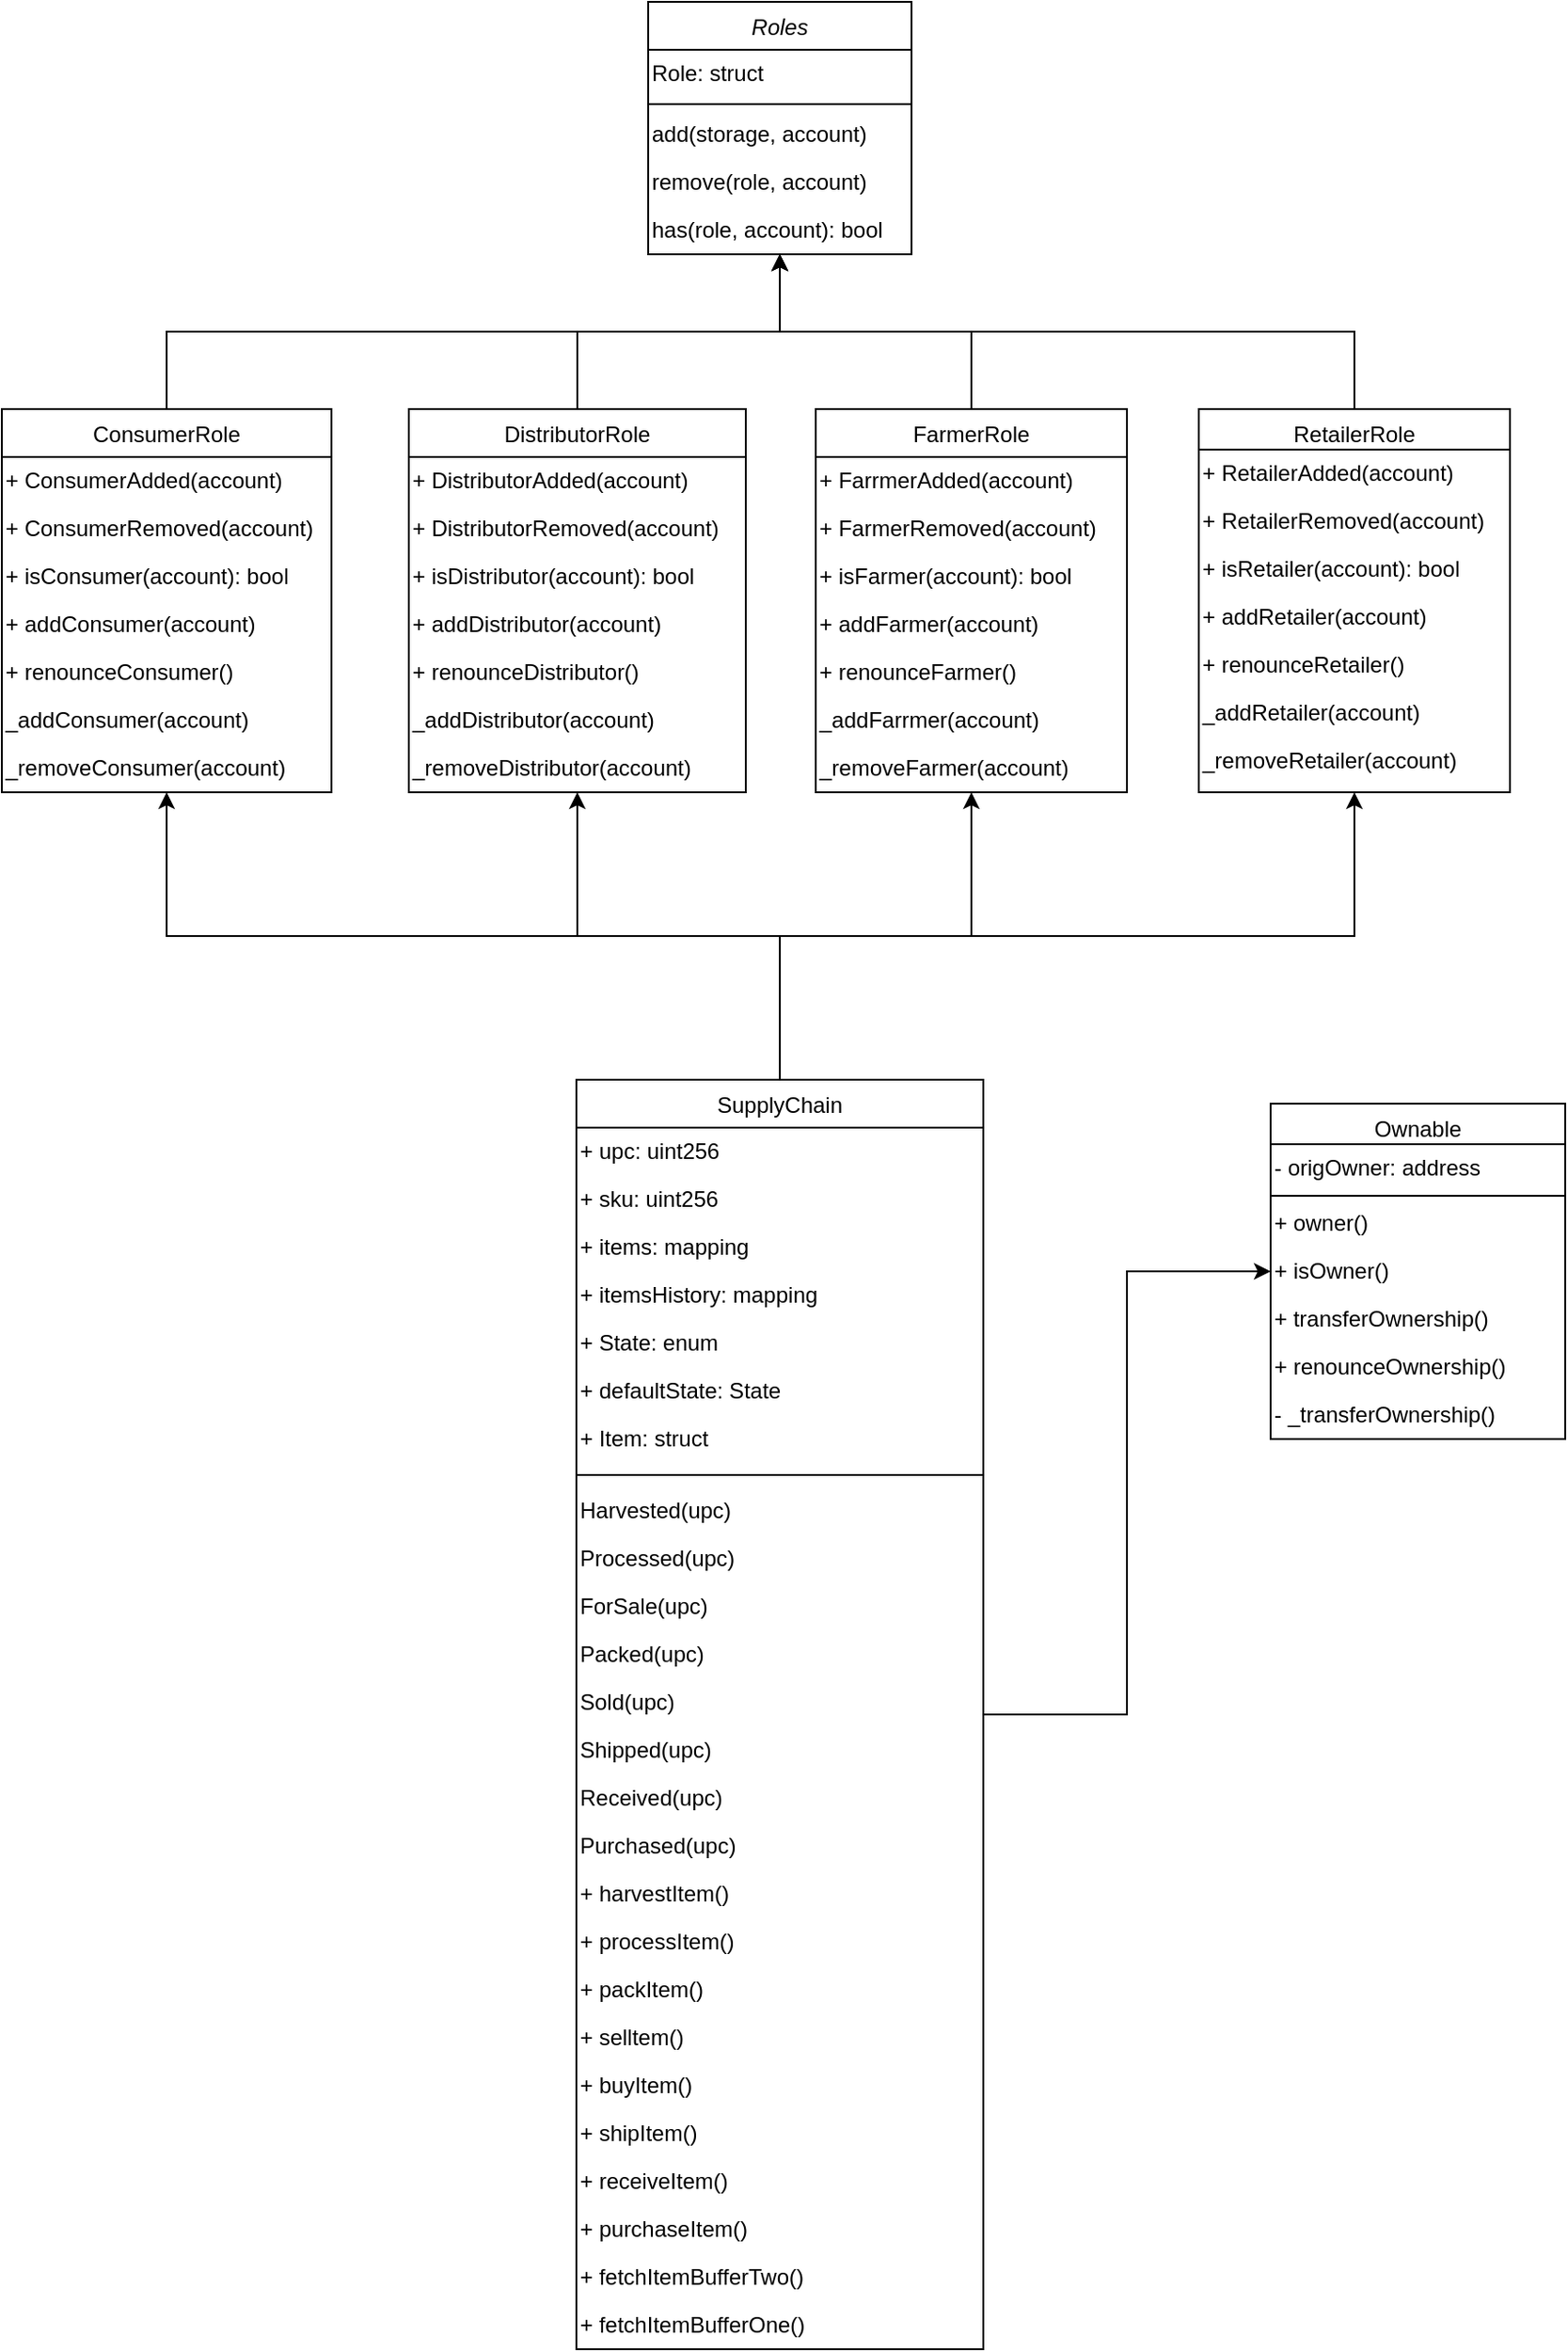 <mxfile version="14.8.1" type="github">
  <diagram id="C5RBs43oDa-KdzZeNtuy" name="Page-1">
    <mxGraphModel dx="1672" dy="1262" grid="1" gridSize="13" guides="1" tooltips="1" connect="1" arrows="1" fold="1" page="1" pageScale="1" pageWidth="1169" pageHeight="827" math="0" shadow="0">
      <root>
        <mxCell id="WIyWlLk6GJQsqaUBKTNV-0" />
        <mxCell id="WIyWlLk6GJQsqaUBKTNV-1" parent="WIyWlLk6GJQsqaUBKTNV-0" />
        <mxCell id="zkfFHV4jXpPFQw0GAbJ--0" value="Roles" style="swimlane;fontStyle=2;align=center;verticalAlign=top;childLayout=stackLayout;horizontal=1;startSize=26;horizontalStack=0;resizeParent=1;resizeLast=0;collapsible=1;marginBottom=0;rounded=0;shadow=0;strokeWidth=1;" parent="WIyWlLk6GJQsqaUBKTNV-1" vertex="1">
          <mxGeometry x="429" y="13" width="143" height="137" as="geometry">
            <mxRectangle x="230" y="140" width="160" height="26" as="alternateBounds" />
          </mxGeometry>
        </mxCell>
        <mxCell id="2q-lt2aoGziGqqNFBPpT-6" value="&lt;div align=&quot;left&quot;&gt;Role: struct&lt;/div&gt;" style="text;html=1;align=left;verticalAlign=middle;resizable=0;points=[];autosize=1;strokeColor=none;" parent="zkfFHV4jXpPFQw0GAbJ--0" vertex="1">
          <mxGeometry y="26" width="143" height="26" as="geometry" />
        </mxCell>
        <mxCell id="zkfFHV4jXpPFQw0GAbJ--4" value="" style="line;html=1;strokeWidth=1;align=left;verticalAlign=middle;spacingTop=-1;spacingLeft=3;spacingRight=3;rotatable=0;labelPosition=right;points=[];portConstraint=eastwest;" parent="zkfFHV4jXpPFQw0GAbJ--0" vertex="1">
          <mxGeometry y="52" width="143" height="7" as="geometry" />
        </mxCell>
        <mxCell id="2q-lt2aoGziGqqNFBPpT-2" value="&lt;div align=&quot;left&quot;&gt;add(storage, account)&lt;/div&gt;" style="text;html=1;align=left;verticalAlign=middle;resizable=0;points=[];autosize=1;strokeColor=none;" parent="zkfFHV4jXpPFQw0GAbJ--0" vertex="1">
          <mxGeometry y="59" width="143" height="26" as="geometry" />
        </mxCell>
        <mxCell id="2q-lt2aoGziGqqNFBPpT-3" value="&lt;div align=&quot;left&quot;&gt;remove(role, account)&lt;/div&gt;" style="text;html=1;align=left;verticalAlign=middle;resizable=0;points=[];autosize=1;strokeColor=none;" parent="zkfFHV4jXpPFQw0GAbJ--0" vertex="1">
          <mxGeometry y="85" width="143" height="26" as="geometry" />
        </mxCell>
        <mxCell id="2q-lt2aoGziGqqNFBPpT-8" value="&lt;div align=&quot;left&quot;&gt;has(role, account): bool&lt;/div&gt;" style="text;html=1;align=left;verticalAlign=middle;resizable=0;points=[];autosize=1;strokeColor=none;" parent="zkfFHV4jXpPFQw0GAbJ--0" vertex="1">
          <mxGeometry y="111" width="143" height="26" as="geometry" />
        </mxCell>
        <mxCell id="cFopYHwNMMYgVhNcJi57-41" style="edgeStyle=orthogonalEdgeStyle;rounded=0;orthogonalLoop=1;jettySize=auto;html=1;exitX=0.5;exitY=0;exitDx=0;exitDy=0;" edge="1" parent="WIyWlLk6GJQsqaUBKTNV-1" source="zkfFHV4jXpPFQw0GAbJ--6" target="zkfFHV4jXpPFQw0GAbJ--0">
          <mxGeometry relative="1" as="geometry" />
        </mxCell>
        <mxCell id="zkfFHV4jXpPFQw0GAbJ--6" value="ConsumerRole" style="swimlane;fontStyle=0;align=center;verticalAlign=top;childLayout=stackLayout;horizontal=1;startSize=26;horizontalStack=0;resizeParent=1;resizeLast=0;collapsible=1;marginBottom=0;rounded=0;shadow=0;strokeWidth=1;" parent="WIyWlLk6GJQsqaUBKTNV-1" vertex="1">
          <mxGeometry x="78" y="234" width="179" height="208" as="geometry">
            <mxRectangle x="130" y="380" width="160" height="26" as="alternateBounds" />
          </mxGeometry>
        </mxCell>
        <mxCell id="2q-lt2aoGziGqqNFBPpT-29" value="&lt;div align=&quot;left&quot;&gt;+ ConsumerAdded(account)&lt;/div&gt;" style="text;html=1;align=left;verticalAlign=middle;resizable=0;points=[];autosize=1;strokeColor=none;" parent="zkfFHV4jXpPFQw0GAbJ--6" vertex="1">
          <mxGeometry y="26" width="179" height="26" as="geometry" />
        </mxCell>
        <mxCell id="2q-lt2aoGziGqqNFBPpT-30" value="&lt;div align=&quot;left&quot;&gt;+ ConsumerRemoved(account)&lt;/div&gt;" style="text;html=1;align=left;verticalAlign=middle;resizable=0;points=[];autosize=1;strokeColor=none;" parent="zkfFHV4jXpPFQw0GAbJ--6" vertex="1">
          <mxGeometry y="52" width="179" height="26" as="geometry" />
        </mxCell>
        <mxCell id="2q-lt2aoGziGqqNFBPpT-23" value="&lt;div align=&quot;left&quot;&gt;+ isConsumer(account): bool&lt;/div&gt;" style="text;html=1;align=left;verticalAlign=middle;resizable=0;points=[];autosize=1;strokeColor=none;" parent="zkfFHV4jXpPFQw0GAbJ--6" vertex="1">
          <mxGeometry y="78" width="179" height="26" as="geometry" />
        </mxCell>
        <mxCell id="2q-lt2aoGziGqqNFBPpT-24" value="&lt;div align=&quot;left&quot;&gt;+ addConsumer(account)&lt;/div&gt;" style="text;html=1;align=left;verticalAlign=middle;resizable=0;points=[];autosize=1;strokeColor=none;" parent="zkfFHV4jXpPFQw0GAbJ--6" vertex="1">
          <mxGeometry y="104" width="179" height="26" as="geometry" />
        </mxCell>
        <mxCell id="2q-lt2aoGziGqqNFBPpT-26" value="&lt;div align=&quot;left&quot;&gt;+ renounceConsumer()&lt;/div&gt;" style="text;html=1;align=left;verticalAlign=middle;resizable=0;points=[];autosize=1;strokeColor=none;" parent="zkfFHV4jXpPFQw0GAbJ--6" vertex="1">
          <mxGeometry y="130" width="179" height="26" as="geometry" />
        </mxCell>
        <mxCell id="2q-lt2aoGziGqqNFBPpT-27" value="&lt;div align=&quot;left&quot;&gt;_addConsumer(account)&lt;/div&gt;" style="text;html=1;align=left;verticalAlign=middle;resizable=0;points=[];autosize=1;strokeColor=none;" parent="zkfFHV4jXpPFQw0GAbJ--6" vertex="1">
          <mxGeometry y="156" width="179" height="26" as="geometry" />
        </mxCell>
        <mxCell id="2q-lt2aoGziGqqNFBPpT-28" value="&lt;div align=&quot;left&quot;&gt;_removeConsumer(account)&lt;/div&gt;" style="text;html=1;align=left;verticalAlign=middle;resizable=0;points=[];autosize=1;strokeColor=none;" parent="zkfFHV4jXpPFQw0GAbJ--6" vertex="1">
          <mxGeometry y="182" width="179" height="26" as="geometry" />
        </mxCell>
        <mxCell id="DkI3DnMvECzHycfYhWIX-7" value="Ownable" style="swimlane;fontStyle=0;align=center;verticalAlign=top;childLayout=stackLayout;horizontal=1;startSize=22;horizontalStack=0;resizeParent=1;resizeLast=0;collapsible=1;marginBottom=0;rounded=0;shadow=0;strokeWidth=1;" parent="WIyWlLk6GJQsqaUBKTNV-1" vertex="1">
          <mxGeometry x="767" y="611" width="160" height="182" as="geometry">
            <mxRectangle x="340" y="380" width="170" height="26" as="alternateBounds" />
          </mxGeometry>
        </mxCell>
        <mxCell id="cFopYHwNMMYgVhNcJi57-26" value="&lt;div align=&quot;left&quot;&gt;- origOwner: address&lt;/div&gt;" style="text;html=1;align=left;verticalAlign=middle;resizable=0;points=[];autosize=1;strokeColor=none;" vertex="1" parent="DkI3DnMvECzHycfYhWIX-7">
          <mxGeometry y="22" width="160" height="26" as="geometry" />
        </mxCell>
        <mxCell id="DkI3DnMvECzHycfYhWIX-8" value="" style="line;html=1;strokeWidth=1;align=left;verticalAlign=middle;spacingTop=-1;spacingLeft=3;spacingRight=3;rotatable=0;labelPosition=right;points=[];portConstraint=eastwest;" parent="DkI3DnMvECzHycfYhWIX-7" vertex="1">
          <mxGeometry y="48" width="160" height="4" as="geometry" />
        </mxCell>
        <mxCell id="cFopYHwNMMYgVhNcJi57-27" value="&lt;div align=&quot;left&quot;&gt;+ owner()&lt;/div&gt;" style="text;html=1;align=left;verticalAlign=middle;resizable=0;points=[];autosize=1;strokeColor=none;" vertex="1" parent="DkI3DnMvECzHycfYhWIX-7">
          <mxGeometry y="52" width="160" height="26" as="geometry" />
        </mxCell>
        <mxCell id="cFopYHwNMMYgVhNcJi57-28" value="&lt;div align=&quot;left&quot;&gt;+ isOwner()&lt;/div&gt;" style="text;html=1;align=left;verticalAlign=middle;resizable=0;points=[];autosize=1;strokeColor=none;" vertex="1" parent="DkI3DnMvECzHycfYhWIX-7">
          <mxGeometry y="78" width="160" height="26" as="geometry" />
        </mxCell>
        <mxCell id="cFopYHwNMMYgVhNcJi57-31" value="&lt;div align=&quot;left&quot;&gt;+ transferOwnership()&lt;/div&gt;" style="text;html=1;align=left;verticalAlign=middle;resizable=0;points=[];autosize=1;strokeColor=none;" vertex="1" parent="DkI3DnMvECzHycfYhWIX-7">
          <mxGeometry y="104" width="160" height="26" as="geometry" />
        </mxCell>
        <mxCell id="cFopYHwNMMYgVhNcJi57-29" value="&lt;div align=&quot;left&quot;&gt;+ renounceOwnership()&lt;/div&gt;" style="text;html=1;align=left;verticalAlign=middle;resizable=0;points=[];autosize=1;strokeColor=none;" vertex="1" parent="DkI3DnMvECzHycfYhWIX-7">
          <mxGeometry y="130" width="160" height="26" as="geometry" />
        </mxCell>
        <mxCell id="cFopYHwNMMYgVhNcJi57-32" value="&lt;div align=&quot;left&quot;&gt;- _transferOwnership()&lt;/div&gt;" style="text;html=1;align=left;verticalAlign=middle;resizable=0;points=[];autosize=1;strokeColor=none;" vertex="1" parent="DkI3DnMvECzHycfYhWIX-7">
          <mxGeometry y="156" width="160" height="26" as="geometry" />
        </mxCell>
        <mxCell id="cFopYHwNMMYgVhNcJi57-34" style="edgeStyle=orthogonalEdgeStyle;rounded=0;orthogonalLoop=1;jettySize=auto;html=1;" edge="1" parent="WIyWlLk6GJQsqaUBKTNV-1" source="DkI3DnMvECzHycfYhWIX-9" target="DkI3DnMvECzHycfYhWIX-7">
          <mxGeometry relative="1" as="geometry" />
        </mxCell>
        <mxCell id="cFopYHwNMMYgVhNcJi57-35" style="edgeStyle=orthogonalEdgeStyle;rounded=0;orthogonalLoop=1;jettySize=auto;html=1;exitX=0.5;exitY=0;exitDx=0;exitDy=0;" edge="1" parent="WIyWlLk6GJQsqaUBKTNV-1" source="DkI3DnMvECzHycfYhWIX-9" target="2q-lt2aoGziGqqNFBPpT-47">
          <mxGeometry relative="1" as="geometry" />
        </mxCell>
        <mxCell id="cFopYHwNMMYgVhNcJi57-36" style="edgeStyle=orthogonalEdgeStyle;rounded=0;orthogonalLoop=1;jettySize=auto;html=1;" edge="1" parent="WIyWlLk6GJQsqaUBKTNV-1" source="DkI3DnMvECzHycfYhWIX-9" target="2q-lt2aoGziGqqNFBPpT-39">
          <mxGeometry relative="1" as="geometry" />
        </mxCell>
        <mxCell id="cFopYHwNMMYgVhNcJi57-37" style="edgeStyle=orthogonalEdgeStyle;rounded=0;orthogonalLoop=1;jettySize=auto;html=1;" edge="1" parent="WIyWlLk6GJQsqaUBKTNV-1" source="DkI3DnMvECzHycfYhWIX-9" target="2q-lt2aoGziGqqNFBPpT-31">
          <mxGeometry relative="1" as="geometry" />
        </mxCell>
        <mxCell id="cFopYHwNMMYgVhNcJi57-38" style="edgeStyle=orthogonalEdgeStyle;rounded=0;orthogonalLoop=1;jettySize=auto;html=1;exitX=0.5;exitY=0;exitDx=0;exitDy=0;" edge="1" parent="WIyWlLk6GJQsqaUBKTNV-1" source="DkI3DnMvECzHycfYhWIX-9" target="zkfFHV4jXpPFQw0GAbJ--6">
          <mxGeometry relative="1" as="geometry" />
        </mxCell>
        <mxCell id="DkI3DnMvECzHycfYhWIX-9" value="SupplyChain" style="swimlane;fontStyle=0;align=center;verticalAlign=top;childLayout=stackLayout;horizontal=1;startSize=26;horizontalStack=0;resizeParent=1;resizeLast=0;collapsible=1;marginBottom=0;rounded=0;shadow=0;strokeWidth=1;" parent="WIyWlLk6GJQsqaUBKTNV-1" vertex="1">
          <mxGeometry x="390" y="598" width="221" height="689" as="geometry">
            <mxRectangle x="340" y="380" width="170" height="26" as="alternateBounds" />
          </mxGeometry>
        </mxCell>
        <mxCell id="cFopYHwNMMYgVhNcJi57-0" value="&lt;div align=&quot;left&quot;&gt;+ upc: uint256&lt;/div&gt;" style="text;html=1;align=left;verticalAlign=middle;resizable=0;points=[];autosize=1;strokeColor=none;" vertex="1" parent="DkI3DnMvECzHycfYhWIX-9">
          <mxGeometry y="26" width="221" height="26" as="geometry" />
        </mxCell>
        <mxCell id="cFopYHwNMMYgVhNcJi57-1" value="&lt;div align=&quot;left&quot;&gt;+ sku: uint256&lt;/div&gt;" style="text;html=1;align=left;verticalAlign=middle;resizable=0;points=[];autosize=1;strokeColor=none;" vertex="1" parent="DkI3DnMvECzHycfYhWIX-9">
          <mxGeometry y="52" width="221" height="26" as="geometry" />
        </mxCell>
        <mxCell id="cFopYHwNMMYgVhNcJi57-2" value="&lt;div align=&quot;left&quot;&gt;+ items: mapping&lt;/div&gt;" style="text;html=1;align=left;verticalAlign=middle;resizable=0;points=[];autosize=1;strokeColor=none;" vertex="1" parent="DkI3DnMvECzHycfYhWIX-9">
          <mxGeometry y="78" width="221" height="26" as="geometry" />
        </mxCell>
        <mxCell id="cFopYHwNMMYgVhNcJi57-3" value="&lt;div align=&quot;left&quot;&gt;+ itemsHistory: mapping&lt;/div&gt;" style="text;html=1;align=left;verticalAlign=middle;resizable=0;points=[];autosize=1;strokeColor=none;" vertex="1" parent="DkI3DnMvECzHycfYhWIX-9">
          <mxGeometry y="104" width="221" height="26" as="geometry" />
        </mxCell>
        <mxCell id="cFopYHwNMMYgVhNcJi57-5" value="&lt;div align=&quot;left&quot;&gt;+ State: enum&lt;/div&gt;" style="text;html=1;align=left;verticalAlign=middle;resizable=0;points=[];autosize=1;strokeColor=none;" vertex="1" parent="DkI3DnMvECzHycfYhWIX-9">
          <mxGeometry y="130" width="221" height="26" as="geometry" />
        </mxCell>
        <mxCell id="cFopYHwNMMYgVhNcJi57-6" value="&lt;div align=&quot;left&quot;&gt;+ defaultState: State&lt;/div&gt;" style="text;html=1;align=left;verticalAlign=middle;resizable=0;points=[];autosize=1;strokeColor=none;" vertex="1" parent="DkI3DnMvECzHycfYhWIX-9">
          <mxGeometry y="156" width="221" height="26" as="geometry" />
        </mxCell>
        <mxCell id="cFopYHwNMMYgVhNcJi57-7" value="&lt;div align=&quot;left&quot;&gt;+ Item: struct&lt;/div&gt;" style="text;html=1;align=left;verticalAlign=middle;resizable=0;points=[];autosize=1;strokeColor=none;" vertex="1" parent="DkI3DnMvECzHycfYhWIX-9">
          <mxGeometry y="182" width="221" height="26" as="geometry" />
        </mxCell>
        <mxCell id="DkI3DnMvECzHycfYhWIX-10" value="" style="line;html=1;strokeWidth=1;align=left;verticalAlign=middle;spacingTop=-1;spacingLeft=3;spacingRight=3;rotatable=0;labelPosition=right;points=[];portConstraint=eastwest;" parent="DkI3DnMvECzHycfYhWIX-9" vertex="1">
          <mxGeometry y="208" width="221" height="13" as="geometry" />
        </mxCell>
        <mxCell id="cFopYHwNMMYgVhNcJi57-8" value="&lt;div align=&quot;left&quot;&gt;Harvested(upc)&lt;/div&gt;" style="text;html=1;align=left;verticalAlign=middle;resizable=0;points=[];autosize=1;strokeColor=none;" vertex="1" parent="DkI3DnMvECzHycfYhWIX-9">
          <mxGeometry y="221" width="221" height="26" as="geometry" />
        </mxCell>
        <mxCell id="cFopYHwNMMYgVhNcJi57-9" value="&lt;div align=&quot;left&quot;&gt;Processed(upc)&lt;/div&gt;" style="text;html=1;align=left;verticalAlign=middle;resizable=0;points=[];autosize=1;strokeColor=none;" vertex="1" parent="DkI3DnMvECzHycfYhWIX-9">
          <mxGeometry y="247" width="221" height="26" as="geometry" />
        </mxCell>
        <mxCell id="cFopYHwNMMYgVhNcJi57-11" value="&lt;div align=&quot;left&quot;&gt;ForSale(upc)&lt;/div&gt;" style="text;html=1;align=left;verticalAlign=middle;resizable=0;points=[];autosize=1;strokeColor=none;" vertex="1" parent="DkI3DnMvECzHycfYhWIX-9">
          <mxGeometry y="273" width="221" height="26" as="geometry" />
        </mxCell>
        <mxCell id="cFopYHwNMMYgVhNcJi57-10" value="&lt;div align=&quot;left&quot;&gt;Packed(upc)&lt;/div&gt;" style="text;html=1;align=left;verticalAlign=middle;resizable=0;points=[];autosize=1;strokeColor=none;" vertex="1" parent="DkI3DnMvECzHycfYhWIX-9">
          <mxGeometry y="299" width="221" height="26" as="geometry" />
        </mxCell>
        <mxCell id="cFopYHwNMMYgVhNcJi57-12" value="&lt;div align=&quot;left&quot;&gt;Sold(upc)&lt;/div&gt;" style="text;html=1;align=left;verticalAlign=middle;resizable=0;points=[];autosize=1;strokeColor=none;" vertex="1" parent="DkI3DnMvECzHycfYhWIX-9">
          <mxGeometry y="325" width="221" height="26" as="geometry" />
        </mxCell>
        <mxCell id="cFopYHwNMMYgVhNcJi57-13" value="&lt;div align=&quot;left&quot;&gt;Shipped(upc)&lt;/div&gt;" style="text;html=1;align=left;verticalAlign=middle;resizable=0;points=[];autosize=1;strokeColor=none;" vertex="1" parent="DkI3DnMvECzHycfYhWIX-9">
          <mxGeometry y="351" width="221" height="26" as="geometry" />
        </mxCell>
        <mxCell id="cFopYHwNMMYgVhNcJi57-14" value="&lt;div align=&quot;left&quot;&gt;Received(upc)&lt;/div&gt;" style="text;html=1;align=left;verticalAlign=middle;resizable=0;points=[];autosize=1;strokeColor=none;" vertex="1" parent="DkI3DnMvECzHycfYhWIX-9">
          <mxGeometry y="377" width="221" height="26" as="geometry" />
        </mxCell>
        <mxCell id="cFopYHwNMMYgVhNcJi57-15" value="&lt;div align=&quot;left&quot;&gt;Purchased(upc)&lt;/div&gt;" style="text;html=1;align=left;verticalAlign=middle;resizable=0;points=[];autosize=1;strokeColor=none;" vertex="1" parent="DkI3DnMvECzHycfYhWIX-9">
          <mxGeometry y="403" width="221" height="26" as="geometry" />
        </mxCell>
        <mxCell id="cFopYHwNMMYgVhNcJi57-16" value="&lt;div align=&quot;left&quot;&gt;+ harvestItem()&lt;/div&gt;" style="text;html=1;align=left;verticalAlign=middle;resizable=0;points=[];autosize=1;strokeColor=none;" vertex="1" parent="DkI3DnMvECzHycfYhWIX-9">
          <mxGeometry y="429" width="221" height="26" as="geometry" />
        </mxCell>
        <mxCell id="cFopYHwNMMYgVhNcJi57-17" value="&lt;div align=&quot;left&quot;&gt;+ processItem()&lt;/div&gt;" style="text;html=1;align=left;verticalAlign=middle;resizable=0;points=[];autosize=1;strokeColor=none;" vertex="1" parent="DkI3DnMvECzHycfYhWIX-9">
          <mxGeometry y="455" width="221" height="26" as="geometry" />
        </mxCell>
        <mxCell id="cFopYHwNMMYgVhNcJi57-18" value="&lt;div align=&quot;left&quot;&gt;+ packItem()&lt;/div&gt;" style="text;html=1;align=left;verticalAlign=middle;resizable=0;points=[];autosize=1;strokeColor=none;" vertex="1" parent="DkI3DnMvECzHycfYhWIX-9">
          <mxGeometry y="481" width="221" height="26" as="geometry" />
        </mxCell>
        <mxCell id="cFopYHwNMMYgVhNcJi57-19" value="&lt;div align=&quot;left&quot;&gt;+ selltem()&lt;/div&gt;" style="text;html=1;align=left;verticalAlign=middle;resizable=0;points=[];autosize=1;strokeColor=none;" vertex="1" parent="DkI3DnMvECzHycfYhWIX-9">
          <mxGeometry y="507" width="221" height="26" as="geometry" />
        </mxCell>
        <mxCell id="cFopYHwNMMYgVhNcJi57-20" value="&lt;div align=&quot;left&quot;&gt;+ buyItem()&lt;/div&gt;" style="text;html=1;align=left;verticalAlign=middle;resizable=0;points=[];autosize=1;strokeColor=none;" vertex="1" parent="DkI3DnMvECzHycfYhWIX-9">
          <mxGeometry y="533" width="221" height="26" as="geometry" />
        </mxCell>
        <mxCell id="cFopYHwNMMYgVhNcJi57-21" value="&lt;div align=&quot;left&quot;&gt;+ shipItem()&lt;/div&gt;" style="text;html=1;align=left;verticalAlign=middle;resizable=0;points=[];autosize=1;strokeColor=none;" vertex="1" parent="DkI3DnMvECzHycfYhWIX-9">
          <mxGeometry y="559" width="221" height="26" as="geometry" />
        </mxCell>
        <mxCell id="cFopYHwNMMYgVhNcJi57-22" value="&lt;div align=&quot;left&quot;&gt;+ receiveItem()&lt;/div&gt;" style="text;html=1;align=left;verticalAlign=middle;resizable=0;points=[];autosize=1;strokeColor=none;" vertex="1" parent="DkI3DnMvECzHycfYhWIX-9">
          <mxGeometry y="585" width="221" height="26" as="geometry" />
        </mxCell>
        <mxCell id="cFopYHwNMMYgVhNcJi57-23" value="&lt;div align=&quot;left&quot;&gt;+ purchaseItem()&lt;/div&gt;" style="text;html=1;align=left;verticalAlign=middle;resizable=0;points=[];autosize=1;strokeColor=none;" vertex="1" parent="DkI3DnMvECzHycfYhWIX-9">
          <mxGeometry y="611" width="221" height="26" as="geometry" />
        </mxCell>
        <mxCell id="cFopYHwNMMYgVhNcJi57-25" value="&lt;div align=&quot;left&quot;&gt;+ fetchItemBufferTwo()&lt;/div&gt;" style="text;html=1;align=left;verticalAlign=middle;resizable=0;points=[];autosize=1;strokeColor=none;" vertex="1" parent="DkI3DnMvECzHycfYhWIX-9">
          <mxGeometry y="637" width="221" height="26" as="geometry" />
        </mxCell>
        <mxCell id="cFopYHwNMMYgVhNcJi57-24" value="&lt;div align=&quot;left&quot;&gt;+ fetchItemBufferOne()&lt;/div&gt;" style="text;html=1;align=left;verticalAlign=middle;resizable=0;points=[];autosize=1;strokeColor=none;" vertex="1" parent="DkI3DnMvECzHycfYhWIX-9">
          <mxGeometry y="663" width="221" height="26" as="geometry" />
        </mxCell>
        <mxCell id="cFopYHwNMMYgVhNcJi57-42" value="" style="edgeStyle=orthogonalEdgeStyle;rounded=0;orthogonalLoop=1;jettySize=auto;html=1;" edge="1" parent="WIyWlLk6GJQsqaUBKTNV-1" source="2q-lt2aoGziGqqNFBPpT-31" target="2q-lt2aoGziGqqNFBPpT-8">
          <mxGeometry relative="1" as="geometry" />
        </mxCell>
        <mxCell id="2q-lt2aoGziGqqNFBPpT-31" value="DistributorRole" style="swimlane;fontStyle=0;align=center;verticalAlign=top;childLayout=stackLayout;horizontal=1;startSize=26;horizontalStack=0;resizeParent=1;resizeLast=0;collapsible=1;marginBottom=0;rounded=0;shadow=0;strokeWidth=1;" parent="WIyWlLk6GJQsqaUBKTNV-1" vertex="1">
          <mxGeometry x="299" y="234" width="183" height="208" as="geometry">
            <mxRectangle x="130" y="380" width="160" height="26" as="alternateBounds" />
          </mxGeometry>
        </mxCell>
        <mxCell id="2q-lt2aoGziGqqNFBPpT-32" value="&lt;div align=&quot;left&quot;&gt;+ DistributorAdded(account)&lt;span style=&quot;white-space: pre&quot;&gt;&lt;/span&gt;&lt;/div&gt;" style="text;html=1;align=left;verticalAlign=middle;resizable=0;points=[];autosize=1;strokeColor=none;" parent="2q-lt2aoGziGqqNFBPpT-31" vertex="1">
          <mxGeometry y="26" width="183" height="26" as="geometry" />
        </mxCell>
        <mxCell id="2q-lt2aoGziGqqNFBPpT-33" value="&lt;div align=&quot;left&quot;&gt;+ DistributorRemoved(account)&lt;/div&gt;" style="text;html=1;align=left;verticalAlign=middle;resizable=0;points=[];autosize=1;strokeColor=none;" parent="2q-lt2aoGziGqqNFBPpT-31" vertex="1">
          <mxGeometry y="52" width="183" height="26" as="geometry" />
        </mxCell>
        <mxCell id="2q-lt2aoGziGqqNFBPpT-34" value="&lt;div align=&quot;left&quot;&gt;+ isDistributor(account): bool&lt;/div&gt;" style="text;html=1;align=left;verticalAlign=middle;resizable=0;points=[];autosize=1;strokeColor=none;" parent="2q-lt2aoGziGqqNFBPpT-31" vertex="1">
          <mxGeometry y="78" width="183" height="26" as="geometry" />
        </mxCell>
        <mxCell id="2q-lt2aoGziGqqNFBPpT-35" value="&lt;div align=&quot;left&quot;&gt;+ addDistributor(account)&lt;/div&gt;" style="text;html=1;align=left;verticalAlign=middle;resizable=0;points=[];autosize=1;strokeColor=none;" parent="2q-lt2aoGziGqqNFBPpT-31" vertex="1">
          <mxGeometry y="104" width="183" height="26" as="geometry" />
        </mxCell>
        <mxCell id="2q-lt2aoGziGqqNFBPpT-36" value="&lt;div align=&quot;left&quot;&gt;+ renounceDistributor()&lt;/div&gt;" style="text;html=1;align=left;verticalAlign=middle;resizable=0;points=[];autosize=1;strokeColor=none;" parent="2q-lt2aoGziGqqNFBPpT-31" vertex="1">
          <mxGeometry y="130" width="183" height="26" as="geometry" />
        </mxCell>
        <mxCell id="2q-lt2aoGziGqqNFBPpT-37" value="&lt;div align=&quot;left&quot;&gt;_addDistributor(account)&lt;/div&gt;" style="text;html=1;align=left;verticalAlign=middle;resizable=0;points=[];autosize=1;strokeColor=none;" parent="2q-lt2aoGziGqqNFBPpT-31" vertex="1">
          <mxGeometry y="156" width="183" height="26" as="geometry" />
        </mxCell>
        <mxCell id="2q-lt2aoGziGqqNFBPpT-38" value="&lt;div align=&quot;left&quot;&gt;_removeDistributor(account)&lt;/div&gt;" style="text;html=1;align=left;verticalAlign=middle;resizable=0;points=[];autosize=1;strokeColor=none;" parent="2q-lt2aoGziGqqNFBPpT-31" vertex="1">
          <mxGeometry y="182" width="183" height="26" as="geometry" />
        </mxCell>
        <mxCell id="cFopYHwNMMYgVhNcJi57-43" style="edgeStyle=orthogonalEdgeStyle;rounded=0;orthogonalLoop=1;jettySize=auto;html=1;" edge="1" parent="WIyWlLk6GJQsqaUBKTNV-1" source="2q-lt2aoGziGqqNFBPpT-39" target="zkfFHV4jXpPFQw0GAbJ--0">
          <mxGeometry relative="1" as="geometry" />
        </mxCell>
        <mxCell id="2q-lt2aoGziGqqNFBPpT-39" value="FarmerRole" style="swimlane;fontStyle=0;align=center;verticalAlign=top;childLayout=stackLayout;horizontal=1;startSize=26;horizontalStack=0;resizeParent=1;resizeLast=0;collapsible=1;marginBottom=0;rounded=0;shadow=0;strokeWidth=1;" parent="WIyWlLk6GJQsqaUBKTNV-1" vertex="1">
          <mxGeometry x="520" y="234" width="169" height="208" as="geometry">
            <mxRectangle x="130" y="380" width="160" height="26" as="alternateBounds" />
          </mxGeometry>
        </mxCell>
        <mxCell id="2q-lt2aoGziGqqNFBPpT-40" value="&lt;div align=&quot;left&quot;&gt;+ FarrmerAdded(account)&lt;span style=&quot;white-space: pre&quot;&gt;&lt;/span&gt;&lt;/div&gt;" style="text;html=1;align=left;verticalAlign=middle;resizable=0;points=[];autosize=1;strokeColor=none;" parent="2q-lt2aoGziGqqNFBPpT-39" vertex="1">
          <mxGeometry y="26" width="169" height="26" as="geometry" />
        </mxCell>
        <mxCell id="2q-lt2aoGziGqqNFBPpT-41" value="&lt;div align=&quot;left&quot;&gt;+ Farmer&lt;span style=&quot;white-space: pre&quot;&gt;&lt;/span&gt;Removed(account)&lt;/div&gt;" style="text;html=1;align=left;verticalAlign=middle;resizable=0;points=[];autosize=1;strokeColor=none;" parent="2q-lt2aoGziGqqNFBPpT-39" vertex="1">
          <mxGeometry y="52" width="169" height="26" as="geometry" />
        </mxCell>
        <mxCell id="2q-lt2aoGziGqqNFBPpT-42" value="&lt;div align=&quot;left&quot;&gt;+ isFarmer(account): bool&lt;/div&gt;" style="text;html=1;align=left;verticalAlign=middle;resizable=0;points=[];autosize=1;strokeColor=none;" parent="2q-lt2aoGziGqqNFBPpT-39" vertex="1">
          <mxGeometry y="78" width="169" height="26" as="geometry" />
        </mxCell>
        <mxCell id="2q-lt2aoGziGqqNFBPpT-43" value="&lt;div align=&quot;left&quot;&gt;+ addFarmer(account)&lt;/div&gt;" style="text;html=1;align=left;verticalAlign=middle;resizable=0;points=[];autosize=1;strokeColor=none;" parent="2q-lt2aoGziGqqNFBPpT-39" vertex="1">
          <mxGeometry y="104" width="169" height="26" as="geometry" />
        </mxCell>
        <mxCell id="2q-lt2aoGziGqqNFBPpT-44" value="&lt;div align=&quot;left&quot;&gt;+ renounceFarmer()&lt;/div&gt;" style="text;html=1;align=left;verticalAlign=middle;resizable=0;points=[];autosize=1;strokeColor=none;" parent="2q-lt2aoGziGqqNFBPpT-39" vertex="1">
          <mxGeometry y="130" width="169" height="26" as="geometry" />
        </mxCell>
        <mxCell id="2q-lt2aoGziGqqNFBPpT-45" value="&lt;div align=&quot;left&quot;&gt;_addFarrmer(account)&lt;/div&gt;" style="text;html=1;align=left;verticalAlign=middle;resizable=0;points=[];autosize=1;strokeColor=none;" parent="2q-lt2aoGziGqqNFBPpT-39" vertex="1">
          <mxGeometry y="156" width="169" height="26" as="geometry" />
        </mxCell>
        <mxCell id="2q-lt2aoGziGqqNFBPpT-46" value="&lt;div align=&quot;left&quot;&gt;_removeFarmer(account)&lt;/div&gt;" style="text;html=1;align=left;verticalAlign=middle;resizable=0;points=[];autosize=1;strokeColor=none;" parent="2q-lt2aoGziGqqNFBPpT-39" vertex="1">
          <mxGeometry y="182" width="169" height="26" as="geometry" />
        </mxCell>
        <mxCell id="cFopYHwNMMYgVhNcJi57-44" style="edgeStyle=orthogonalEdgeStyle;rounded=0;orthogonalLoop=1;jettySize=auto;html=1;exitX=0.5;exitY=0;exitDx=0;exitDy=0;" edge="1" parent="WIyWlLk6GJQsqaUBKTNV-1" source="2q-lt2aoGziGqqNFBPpT-47" target="zkfFHV4jXpPFQw0GAbJ--0">
          <mxGeometry relative="1" as="geometry" />
        </mxCell>
        <mxCell id="2q-lt2aoGziGqqNFBPpT-47" value="RetailerRole" style="swimlane;fontStyle=0;align=center;verticalAlign=top;childLayout=stackLayout;horizontal=1;startSize=22;horizontalStack=0;resizeParent=1;resizeLast=0;collapsible=1;marginBottom=0;rounded=0;shadow=0;strokeWidth=1;" parent="WIyWlLk6GJQsqaUBKTNV-1" vertex="1">
          <mxGeometry x="728" y="234" width="169" height="208" as="geometry">
            <mxRectangle x="130" y="380" width="160" height="26" as="alternateBounds" />
          </mxGeometry>
        </mxCell>
        <mxCell id="2q-lt2aoGziGqqNFBPpT-48" value="&lt;div align=&quot;left&quot;&gt;+ RetailerAdded(account)&lt;span style=&quot;white-space: pre&quot;&gt;&lt;/span&gt;&lt;/div&gt;" style="text;html=1;align=left;verticalAlign=middle;resizable=0;points=[];autosize=1;strokeColor=none;" parent="2q-lt2aoGziGqqNFBPpT-47" vertex="1">
          <mxGeometry y="22" width="169" height="26" as="geometry" />
        </mxCell>
        <mxCell id="2q-lt2aoGziGqqNFBPpT-49" value="&lt;div align=&quot;left&quot;&gt;+ Retailer&lt;span style=&quot;white-space: pre&quot;&gt;&lt;/span&gt;Removed(account)&lt;/div&gt;" style="text;html=1;align=left;verticalAlign=middle;resizable=0;points=[];autosize=1;strokeColor=none;" parent="2q-lt2aoGziGqqNFBPpT-47" vertex="1">
          <mxGeometry y="48" width="169" height="26" as="geometry" />
        </mxCell>
        <mxCell id="2q-lt2aoGziGqqNFBPpT-50" value="&lt;div align=&quot;left&quot;&gt;+ isRetailer(account): bool&lt;/div&gt;" style="text;html=1;align=left;verticalAlign=middle;resizable=0;points=[];autosize=1;strokeColor=none;" parent="2q-lt2aoGziGqqNFBPpT-47" vertex="1">
          <mxGeometry y="74" width="169" height="26" as="geometry" />
        </mxCell>
        <mxCell id="2q-lt2aoGziGqqNFBPpT-51" value="&lt;div align=&quot;left&quot;&gt;+ addRetailer(account)&lt;/div&gt;" style="text;html=1;align=left;verticalAlign=middle;resizable=0;points=[];autosize=1;strokeColor=none;" parent="2q-lt2aoGziGqqNFBPpT-47" vertex="1">
          <mxGeometry y="100" width="169" height="26" as="geometry" />
        </mxCell>
        <mxCell id="2q-lt2aoGziGqqNFBPpT-52" value="&lt;div align=&quot;left&quot;&gt;+ renounceRetailer()&lt;/div&gt;" style="text;html=1;align=left;verticalAlign=middle;resizable=0;points=[];autosize=1;strokeColor=none;" parent="2q-lt2aoGziGqqNFBPpT-47" vertex="1">
          <mxGeometry y="126" width="169" height="26" as="geometry" />
        </mxCell>
        <mxCell id="2q-lt2aoGziGqqNFBPpT-53" value="&lt;div align=&quot;left&quot;&gt;_addRetailer(account)&lt;/div&gt;" style="text;html=1;align=left;verticalAlign=middle;resizable=0;points=[];autosize=1;strokeColor=none;" parent="2q-lt2aoGziGqqNFBPpT-47" vertex="1">
          <mxGeometry y="152" width="169" height="26" as="geometry" />
        </mxCell>
        <mxCell id="2q-lt2aoGziGqqNFBPpT-54" value="&lt;div align=&quot;left&quot;&gt;_removeRetailer(account)&lt;/div&gt;" style="text;html=1;align=left;verticalAlign=middle;resizable=0;points=[];autosize=1;strokeColor=none;" parent="2q-lt2aoGziGqqNFBPpT-47" vertex="1">
          <mxGeometry y="178" width="169" height="26" as="geometry" />
        </mxCell>
      </root>
    </mxGraphModel>
  </diagram>
</mxfile>
